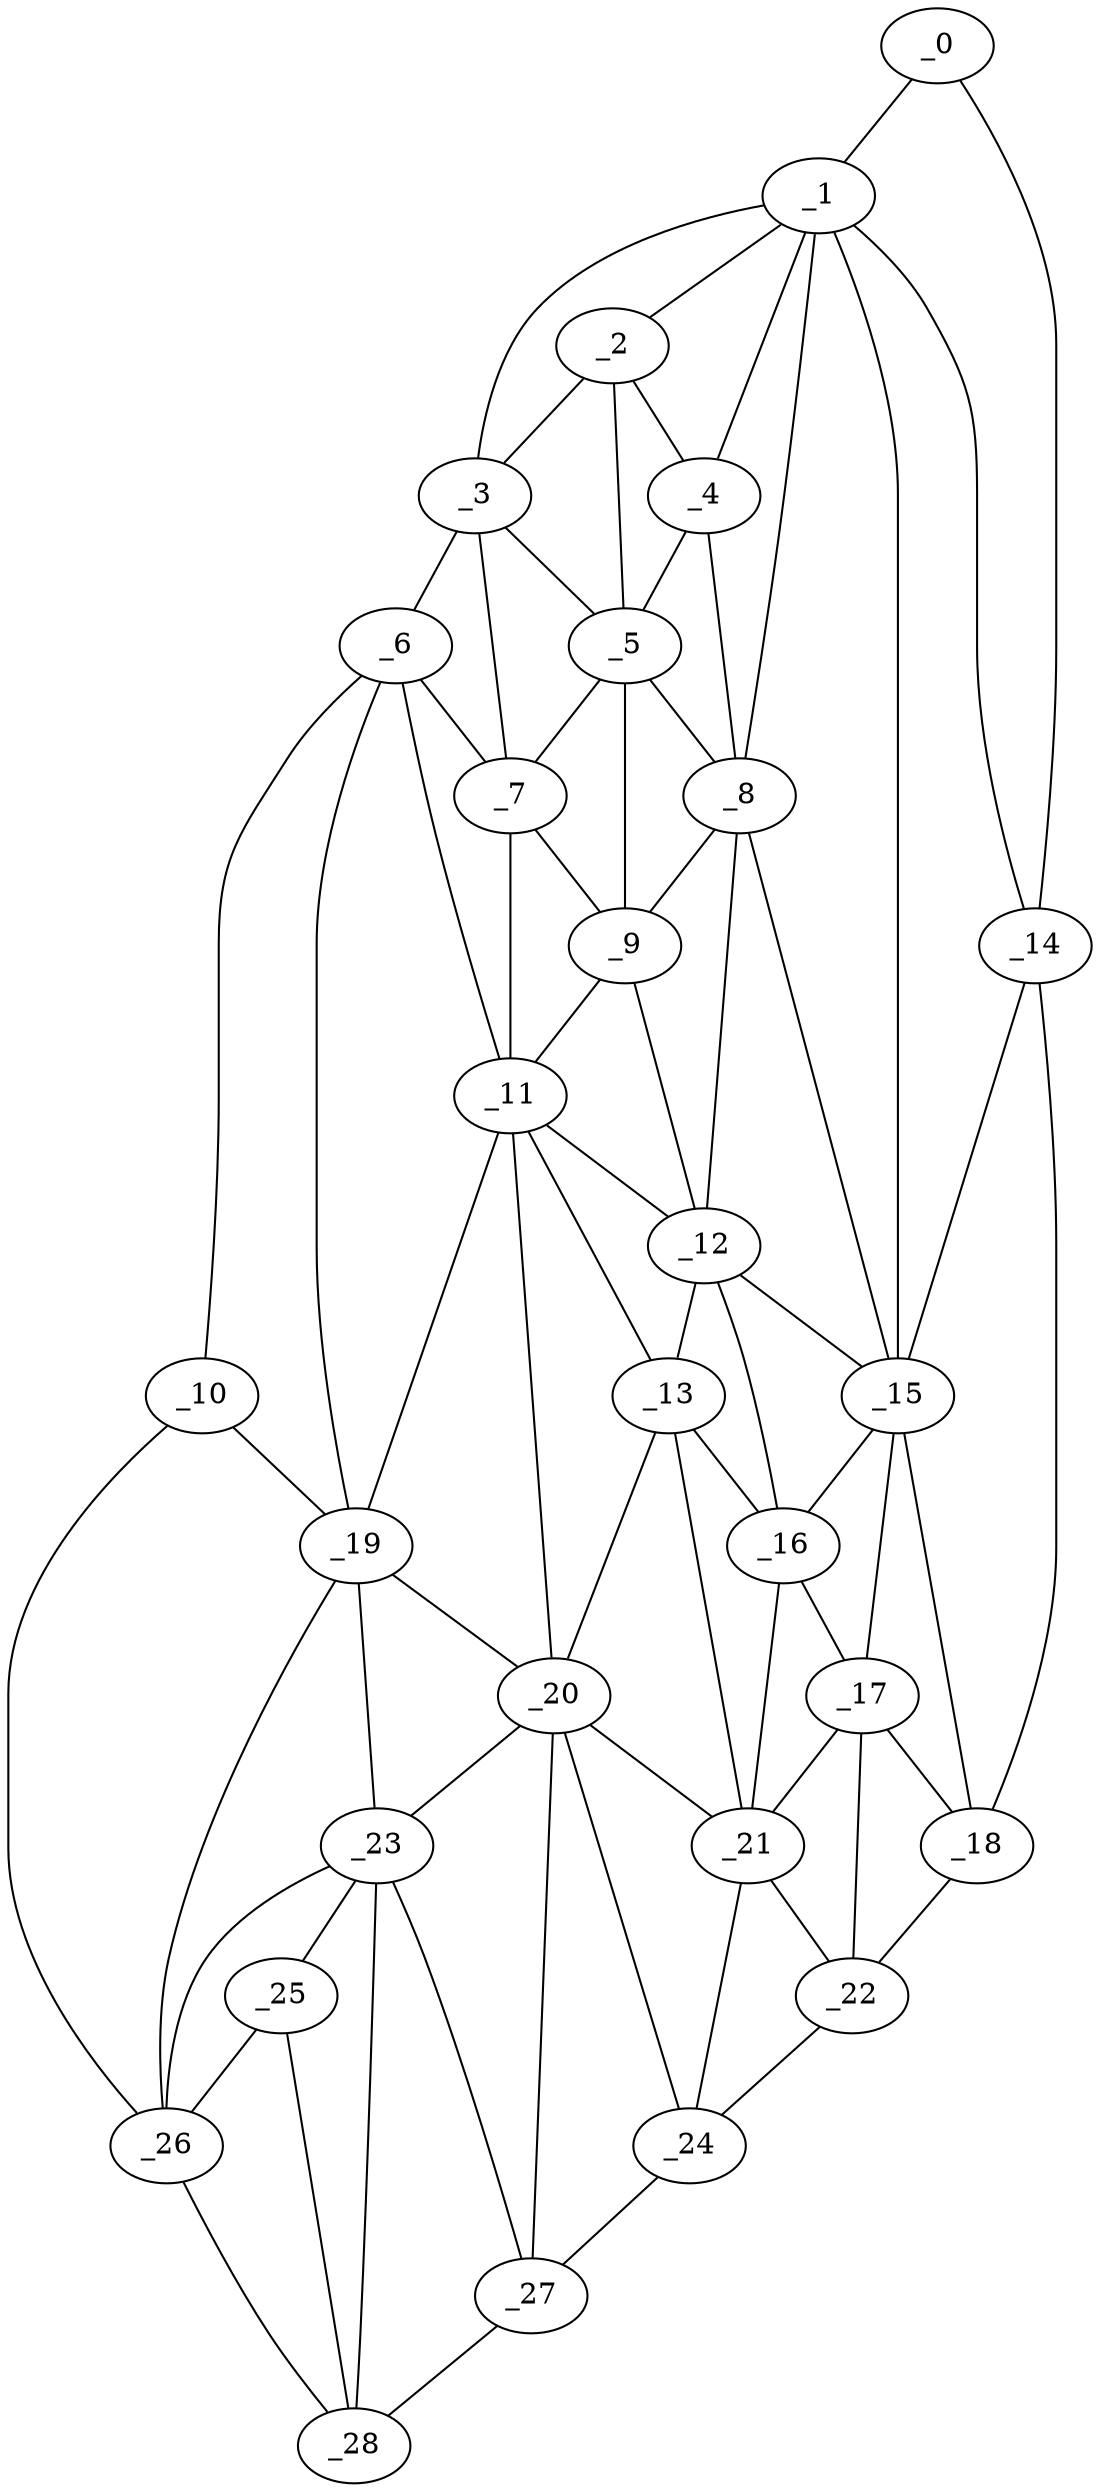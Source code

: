 graph "obj69__285.gxl" {
	_0	 [x=7,
		y=114];
	_1	 [x=8,
		y=100];
	_0 -- _1	 [valence=1];
	_14	 [x=71,
		y=120];
	_0 -- _14	 [valence=1];
	_2	 [x=20,
		y=75];
	_1 -- _2	 [valence=2];
	_3	 [x=23,
		y=51];
	_1 -- _3	 [valence=1];
	_4	 [x=30,
		y=72];
	_1 -- _4	 [valence=2];
	_8	 [x=39,
		y=72];
	_1 -- _8	 [valence=2];
	_1 -- _14	 [valence=2];
	_15	 [x=74,
		y=105];
	_1 -- _15	 [valence=2];
	_2 -- _3	 [valence=2];
	_2 -- _4	 [valence=2];
	_5	 [x=31,
		y=67];
	_2 -- _5	 [valence=2];
	_3 -- _5	 [valence=2];
	_6	 [x=38,
		y=26];
	_3 -- _6	 [valence=1];
	_7	 [x=38,
		y=58];
	_3 -- _7	 [valence=1];
	_4 -- _5	 [valence=2];
	_4 -- _8	 [valence=2];
	_5 -- _7	 [valence=2];
	_5 -- _8	 [valence=2];
	_9	 [x=42,
		y=64];
	_5 -- _9	 [valence=2];
	_6 -- _7	 [valence=2];
	_10	 [x=52,
		y=6];
	_6 -- _10	 [valence=1];
	_11	 [x=64,
		y=65];
	_6 -- _11	 [valence=2];
	_19	 [x=90,
		y=34];
	_6 -- _19	 [valence=2];
	_7 -- _9	 [valence=2];
	_7 -- _11	 [valence=2];
	_8 -- _9	 [valence=2];
	_12	 [x=64,
		y=79];
	_8 -- _12	 [valence=2];
	_8 -- _15	 [valence=2];
	_9 -- _11	 [valence=2];
	_9 -- _12	 [valence=1];
	_10 -- _19	 [valence=2];
	_26	 [x=120,
		y=12];
	_10 -- _26	 [valence=1];
	_11 -- _12	 [valence=2];
	_13	 [x=71,
		y=70];
	_11 -- _13	 [valence=2];
	_11 -- _19	 [valence=2];
	_20	 [x=93,
		y=56];
	_11 -- _20	 [valence=1];
	_12 -- _13	 [valence=1];
	_12 -- _15	 [valence=1];
	_16	 [x=75,
		y=79];
	_12 -- _16	 [valence=1];
	_13 -- _16	 [valence=2];
	_13 -- _20	 [valence=2];
	_21	 [x=94,
		y=78];
	_13 -- _21	 [valence=2];
	_14 -- _15	 [valence=2];
	_18	 [x=87,
		y=111];
	_14 -- _18	 [valence=1];
	_15 -- _16	 [valence=2];
	_17	 [x=87,
		y=96];
	_15 -- _17	 [valence=2];
	_15 -- _18	 [valence=2];
	_16 -- _17	 [valence=2];
	_16 -- _21	 [valence=2];
	_17 -- _18	 [valence=2];
	_17 -- _21	 [valence=2];
	_22	 [x=97,
		y=94];
	_17 -- _22	 [valence=1];
	_18 -- _22	 [valence=1];
	_19 -- _20	 [valence=1];
	_23	 [x=106,
		y=34];
	_19 -- _23	 [valence=2];
	_19 -- _26	 [valence=1];
	_20 -- _21	 [valence=1];
	_20 -- _23	 [valence=2];
	_24	 [x=113,
		y=65];
	_20 -- _24	 [valence=2];
	_27	 [x=121,
		y=47];
	_20 -- _27	 [valence=2];
	_21 -- _22	 [valence=2];
	_21 -- _24	 [valence=1];
	_22 -- _24	 [valence=1];
	_25	 [x=119,
		y=30];
	_23 -- _25	 [valence=2];
	_23 -- _26	 [valence=1];
	_23 -- _27	 [valence=2];
	_28	 [x=122,
		y=38];
	_23 -- _28	 [valence=1];
	_24 -- _27	 [valence=1];
	_25 -- _26	 [valence=2];
	_25 -- _28	 [valence=1];
	_26 -- _28	 [valence=1];
	_27 -- _28	 [valence=1];
}
